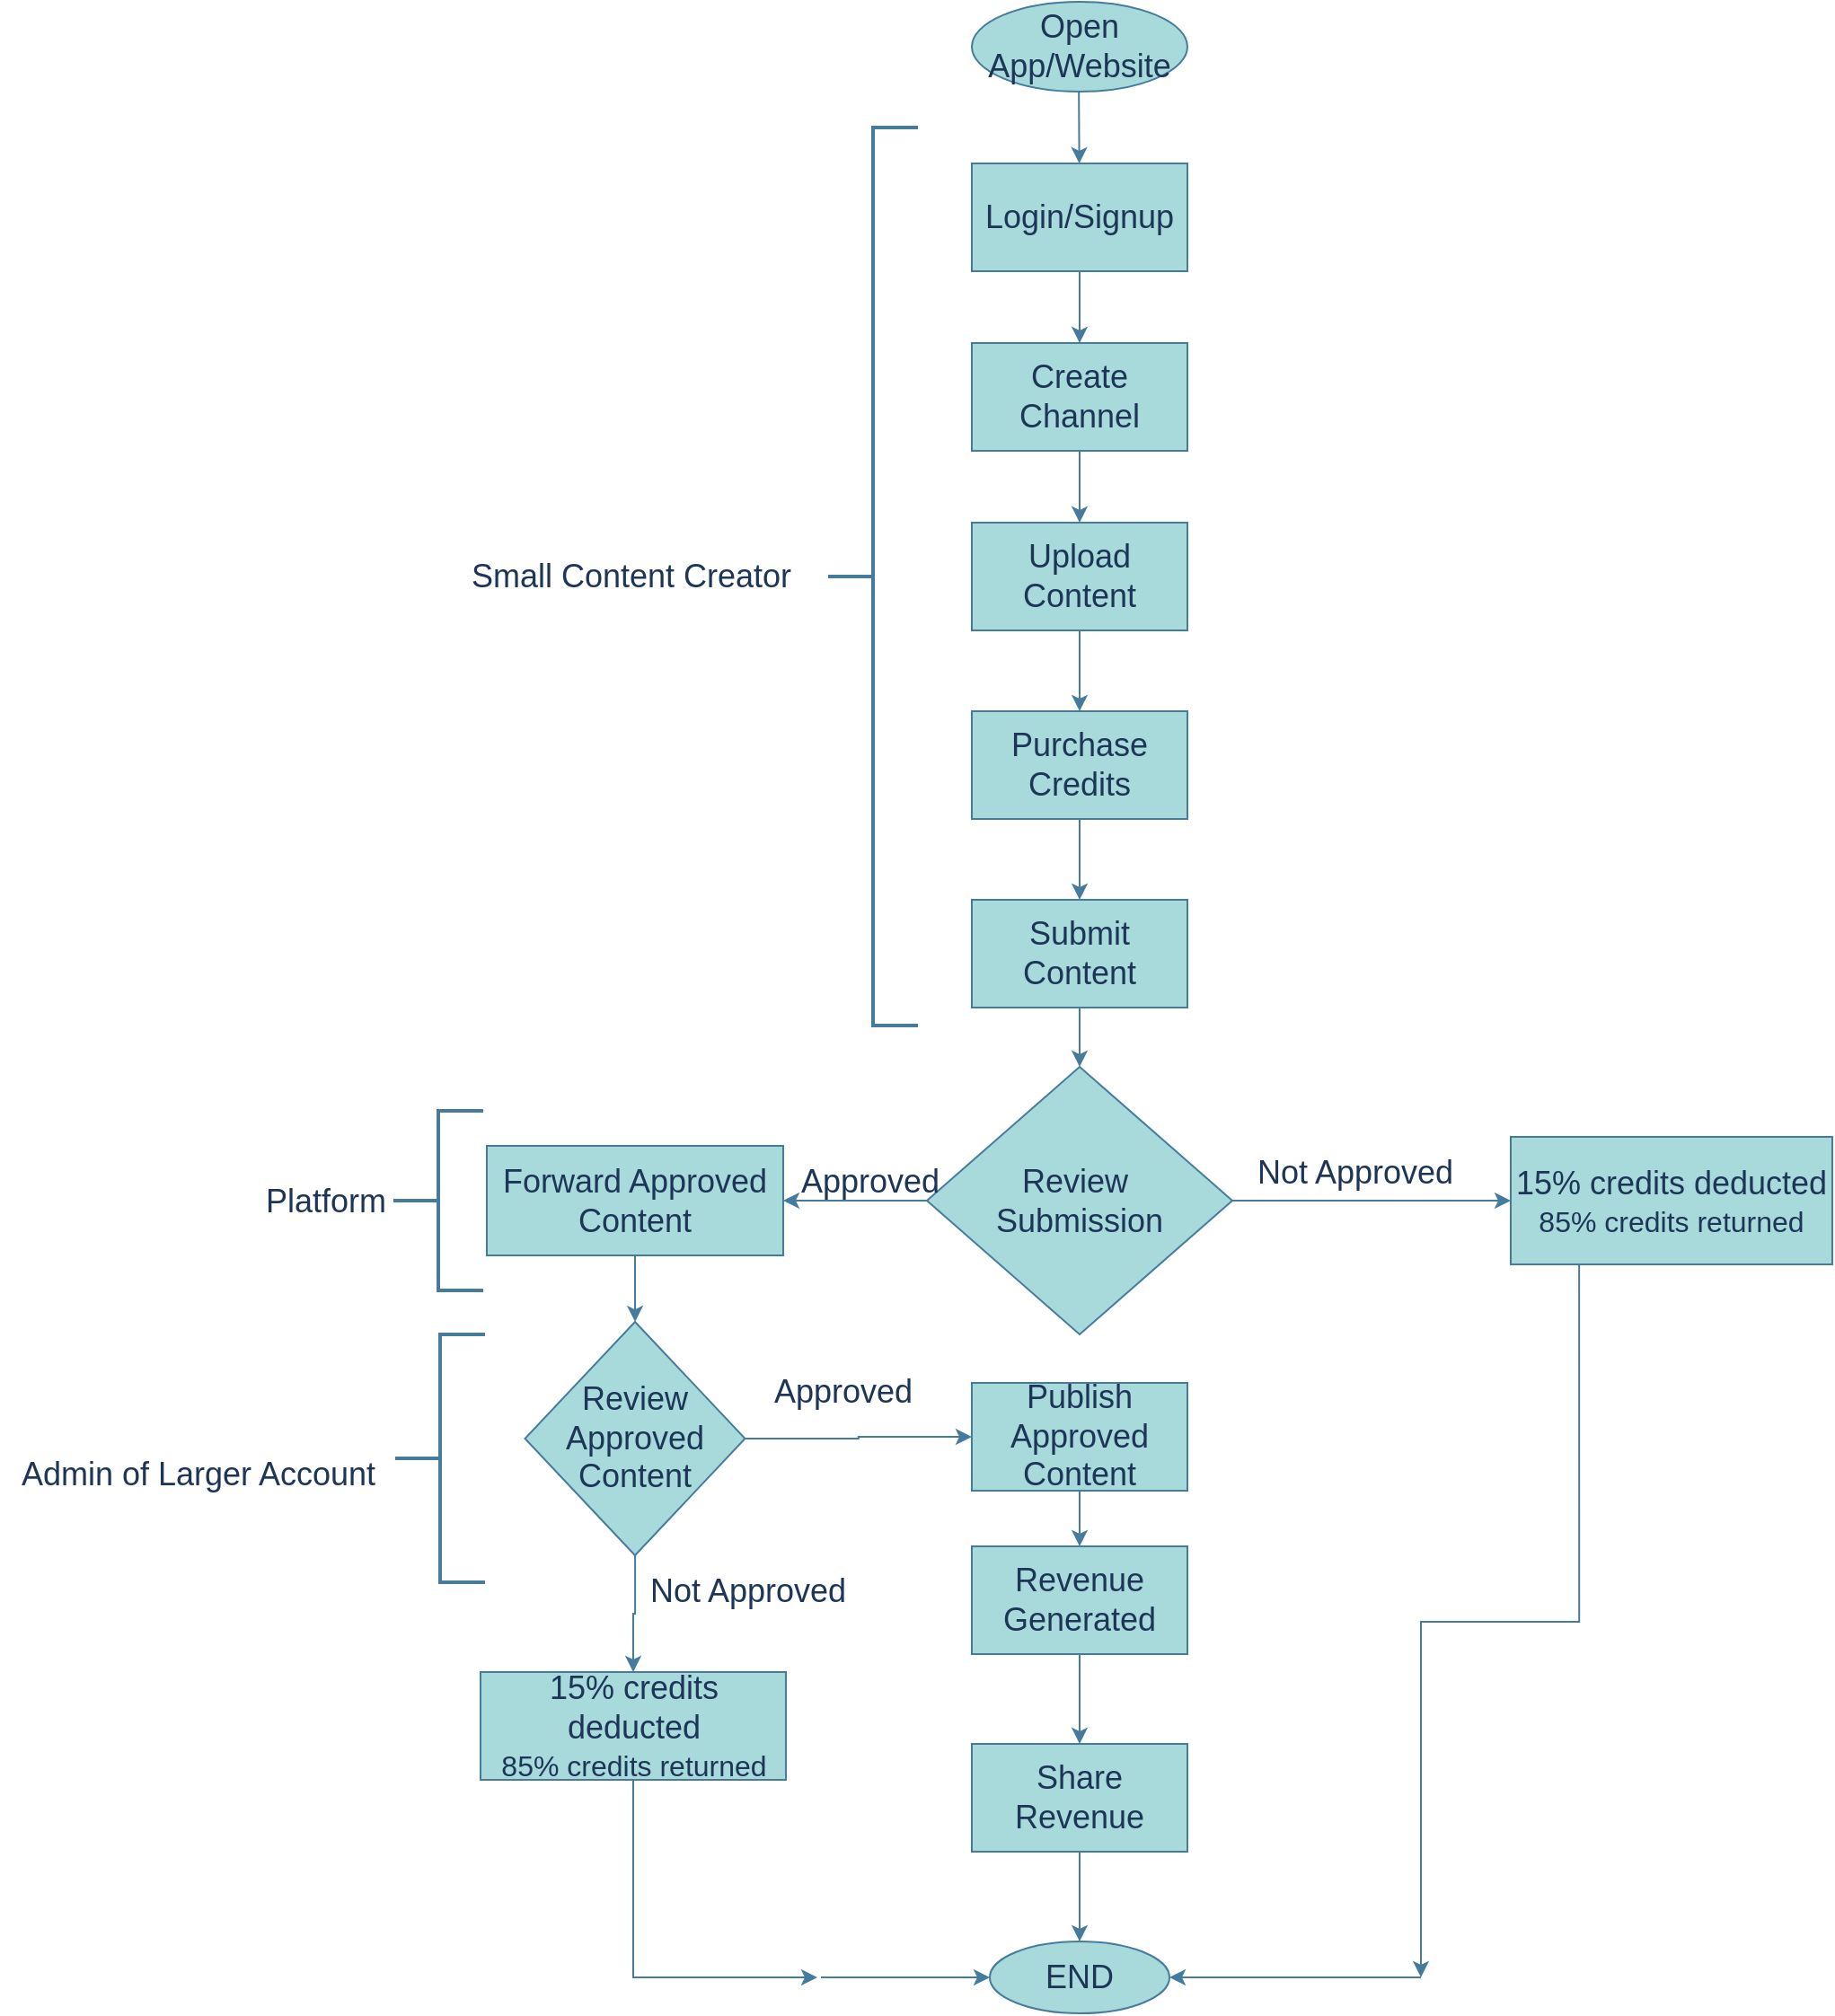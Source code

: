 <mxfile version="24.3.0" type="github">
  <diagram name="Page-1" id="zmRgylz1be5_Snv3-g14">
    <mxGraphModel dx="2577" dy="870" grid="1" gridSize="10" guides="1" tooltips="1" connect="1" arrows="1" fold="1" page="1" pageScale="1" pageWidth="827" pageHeight="1169" math="0" shadow="0">
      <root>
        <mxCell id="0" />
        <mxCell id="1" parent="0" />
        <mxCell id="VLwc3c0ygytjn2desOQL-1" value="&lt;font style=&quot;font-size: 18px;&quot;&gt;Open App/Website&lt;/font&gt;" style="ellipse;whiteSpace=wrap;html=1;labelBackgroundColor=none;fillColor=#A8DADC;strokeColor=#457B9D;fontColor=#1D3557;rounded=0;" vertex="1" parent="1">
          <mxGeometry x="340" width="120" height="50" as="geometry" />
        </mxCell>
        <mxCell id="VLwc3c0ygytjn2desOQL-2" value="" style="endArrow=classic;html=1;rounded=0;labelBackgroundColor=none;strokeColor=#457B9D;fontColor=default;" edge="1" parent="1" source="VLwc3c0ygytjn2desOQL-3">
          <mxGeometry width="50" height="50" relative="1" as="geometry">
            <mxPoint x="399.58" y="50" as="sourcePoint" />
            <mxPoint x="399.29" y="120" as="targetPoint" />
          </mxGeometry>
        </mxCell>
        <mxCell id="VLwc3c0ygytjn2desOQL-14" value="" style="edgeStyle=orthogonalEdgeStyle;rounded=0;orthogonalLoop=1;jettySize=auto;html=1;labelBackgroundColor=none;strokeColor=#457B9D;fontColor=default;" edge="1" parent="1" source="VLwc3c0ygytjn2desOQL-3" target="VLwc3c0ygytjn2desOQL-4">
          <mxGeometry relative="1" as="geometry" />
        </mxCell>
        <mxCell id="VLwc3c0ygytjn2desOQL-15" value="" style="edgeStyle=orthogonalEdgeStyle;rounded=0;orthogonalLoop=1;jettySize=auto;html=1;labelBackgroundColor=none;strokeColor=#457B9D;fontColor=default;" edge="1" parent="1" source="VLwc3c0ygytjn2desOQL-4" target="VLwc3c0ygytjn2desOQL-5">
          <mxGeometry relative="1" as="geometry" />
        </mxCell>
        <mxCell id="VLwc3c0ygytjn2desOQL-4" value="&lt;font style=&quot;font-size: 18px;&quot;&gt;Create Channel&lt;/font&gt;" style="rounded=0;whiteSpace=wrap;html=1;labelBackgroundColor=none;fillColor=#A8DADC;strokeColor=#457B9D;fontColor=#1D3557;" vertex="1" parent="1">
          <mxGeometry x="340" y="190" width="120" height="60" as="geometry" />
        </mxCell>
        <mxCell id="VLwc3c0ygytjn2desOQL-16" value="" style="edgeStyle=orthogonalEdgeStyle;rounded=0;orthogonalLoop=1;jettySize=auto;html=1;labelBackgroundColor=none;strokeColor=#457B9D;fontColor=default;" edge="1" parent="1" source="VLwc3c0ygytjn2desOQL-5" target="VLwc3c0ygytjn2desOQL-6">
          <mxGeometry relative="1" as="geometry" />
        </mxCell>
        <mxCell id="VLwc3c0ygytjn2desOQL-5" value="&lt;font style=&quot;font-size: 18px;&quot;&gt;Upload Content&lt;/font&gt;" style="rounded=0;whiteSpace=wrap;html=1;labelBackgroundColor=none;fillColor=#A8DADC;strokeColor=#457B9D;fontColor=#1D3557;" vertex="1" parent="1">
          <mxGeometry x="340" y="290" width="120" height="60" as="geometry" />
        </mxCell>
        <mxCell id="VLwc3c0ygytjn2desOQL-17" value="" style="edgeStyle=orthogonalEdgeStyle;rounded=0;orthogonalLoop=1;jettySize=auto;html=1;labelBackgroundColor=none;strokeColor=#457B9D;fontColor=default;" edge="1" parent="1" source="VLwc3c0ygytjn2desOQL-6" target="VLwc3c0ygytjn2desOQL-7">
          <mxGeometry relative="1" as="geometry" />
        </mxCell>
        <mxCell id="VLwc3c0ygytjn2desOQL-6" value="&lt;font style=&quot;font-size: 18px;&quot;&gt;Purchase Credits&lt;/font&gt;" style="rounded=0;whiteSpace=wrap;html=1;labelBackgroundColor=none;fillColor=#A8DADC;strokeColor=#457B9D;fontColor=#1D3557;" vertex="1" parent="1">
          <mxGeometry x="340" y="395" width="120" height="60" as="geometry" />
        </mxCell>
        <mxCell id="VLwc3c0ygytjn2desOQL-26" value="" style="edgeStyle=orthogonalEdgeStyle;rounded=0;orthogonalLoop=1;jettySize=auto;html=1;labelBackgroundColor=none;strokeColor=#457B9D;fontColor=default;" edge="1" parent="1" source="VLwc3c0ygytjn2desOQL-7" target="VLwc3c0ygytjn2desOQL-20">
          <mxGeometry relative="1" as="geometry" />
        </mxCell>
        <mxCell id="VLwc3c0ygytjn2desOQL-7" value="&lt;font style=&quot;font-size: 18px;&quot;&gt;Submit Content&lt;/font&gt;" style="rounded=0;whiteSpace=wrap;html=1;labelBackgroundColor=none;fillColor=#A8DADC;strokeColor=#457B9D;fontColor=#1D3557;" vertex="1" parent="1">
          <mxGeometry x="340" y="500" width="120" height="60" as="geometry" />
        </mxCell>
        <mxCell id="VLwc3c0ygytjn2desOQL-29" value="" style="edgeStyle=orthogonalEdgeStyle;rounded=0;orthogonalLoop=1;jettySize=auto;html=1;labelBackgroundColor=none;strokeColor=#457B9D;fontColor=default;" edge="1" parent="1" source="VLwc3c0ygytjn2desOQL-11" target="VLwc3c0ygytjn2desOQL-12">
          <mxGeometry relative="1" as="geometry" />
        </mxCell>
        <mxCell id="VLwc3c0ygytjn2desOQL-11" value="&lt;font style=&quot;font-size: 18px;&quot;&gt;Publish Approved Content&lt;/font&gt;" style="rounded=0;whiteSpace=wrap;html=1;labelBackgroundColor=none;fillColor=#A8DADC;strokeColor=#457B9D;fontColor=#1D3557;" vertex="1" parent="1">
          <mxGeometry x="340" y="769" width="120" height="60" as="geometry" />
        </mxCell>
        <mxCell id="VLwc3c0ygytjn2desOQL-30" value="" style="edgeStyle=orthogonalEdgeStyle;rounded=0;orthogonalLoop=1;jettySize=auto;html=1;labelBackgroundColor=none;strokeColor=#457B9D;fontColor=default;" edge="1" parent="1" source="VLwc3c0ygytjn2desOQL-12" target="VLwc3c0ygytjn2desOQL-13">
          <mxGeometry relative="1" as="geometry" />
        </mxCell>
        <mxCell id="VLwc3c0ygytjn2desOQL-12" value="&lt;font style=&quot;font-size: 18px;&quot;&gt;Revenue Generated&lt;/font&gt;" style="rounded=0;whiteSpace=wrap;html=1;labelBackgroundColor=none;fillColor=#A8DADC;strokeColor=#457B9D;fontColor=#1D3557;" vertex="1" parent="1">
          <mxGeometry x="340" y="860" width="120" height="60" as="geometry" />
        </mxCell>
        <mxCell id="VLwc3c0ygytjn2desOQL-39" value="" style="edgeStyle=orthogonalEdgeStyle;rounded=0;orthogonalLoop=1;jettySize=auto;html=1;labelBackgroundColor=none;strokeColor=#457B9D;fontColor=default;" edge="1" parent="1" source="VLwc3c0ygytjn2desOQL-13" target="VLwc3c0ygytjn2desOQL-38">
          <mxGeometry relative="1" as="geometry" />
        </mxCell>
        <mxCell id="VLwc3c0ygytjn2desOQL-13" value="&lt;font style=&quot;font-size: 18px;&quot;&gt;Share Revenue&lt;/font&gt;" style="rounded=0;whiteSpace=wrap;html=1;labelBackgroundColor=none;fillColor=#A8DADC;strokeColor=#457B9D;fontColor=#1D3557;" vertex="1" parent="1">
          <mxGeometry x="340" y="970" width="120" height="60" as="geometry" />
        </mxCell>
        <mxCell id="VLwc3c0ygytjn2desOQL-18" value="" style="strokeWidth=2;html=1;shape=mxgraph.flowchart.annotation_2;align=left;labelPosition=right;pointerEvents=1;labelBackgroundColor=none;fillColor=#A8DADC;strokeColor=#457B9D;fontColor=#1D3557;rounded=0;" vertex="1" parent="1">
          <mxGeometry x="260" y="70" width="50" height="500" as="geometry" />
        </mxCell>
        <mxCell id="VLwc3c0ygytjn2desOQL-27" value="" style="edgeStyle=orthogonalEdgeStyle;rounded=0;orthogonalLoop=1;jettySize=auto;html=1;labelBackgroundColor=none;strokeColor=#457B9D;fontColor=default;" edge="1" parent="1" source="VLwc3c0ygytjn2desOQL-19" target="VLwc3c0ygytjn2desOQL-11">
          <mxGeometry relative="1" as="geometry" />
        </mxCell>
        <mxCell id="VLwc3c0ygytjn2desOQL-42" value="" style="edgeStyle=orthogonalEdgeStyle;rounded=0;orthogonalLoop=1;jettySize=auto;html=1;labelBackgroundColor=none;strokeColor=#457B9D;fontColor=default;" edge="1" parent="1" source="VLwc3c0ygytjn2desOQL-19" target="VLwc3c0ygytjn2desOQL-40">
          <mxGeometry relative="1" as="geometry" />
        </mxCell>
        <mxCell id="VLwc3c0ygytjn2desOQL-19" value="&lt;font style=&quot;font-size: 18px;&quot;&gt;Review Approved Content&lt;/font&gt;" style="rhombus;whiteSpace=wrap;html=1;labelBackgroundColor=none;fillColor=#A8DADC;strokeColor=#457B9D;fontColor=#1D3557;rounded=0;" vertex="1" parent="1">
          <mxGeometry x="91.25" y="735" width="122.5" height="130" as="geometry" />
        </mxCell>
        <mxCell id="VLwc3c0ygytjn2desOQL-22" value="" style="edgeStyle=orthogonalEdgeStyle;rounded=0;orthogonalLoop=1;jettySize=auto;html=1;labelBackgroundColor=none;strokeColor=#457B9D;fontColor=default;" edge="1" parent="1" source="VLwc3c0ygytjn2desOQL-20" target="VLwc3c0ygytjn2desOQL-21">
          <mxGeometry relative="1" as="geometry" />
        </mxCell>
        <mxCell id="VLwc3c0ygytjn2desOQL-37" value="" style="edgeStyle=orthogonalEdgeStyle;rounded=0;orthogonalLoop=1;jettySize=auto;html=1;labelBackgroundColor=none;strokeColor=#457B9D;fontColor=default;" edge="1" parent="1" source="VLwc3c0ygytjn2desOQL-20" target="VLwc3c0ygytjn2desOQL-33">
          <mxGeometry relative="1" as="geometry" />
        </mxCell>
        <mxCell id="VLwc3c0ygytjn2desOQL-20" value="&lt;font style=&quot;font-size: 18px;&quot;&gt;Review&amp;nbsp;&lt;/font&gt;&lt;div&gt;&lt;font style=&quot;font-size: 18px;&quot;&gt;Submission&lt;/font&gt;&lt;/div&gt;" style="rhombus;whiteSpace=wrap;html=1;labelBackgroundColor=none;fillColor=#A8DADC;strokeColor=#457B9D;fontColor=#1D3557;rounded=0;" vertex="1" parent="1">
          <mxGeometry x="315" y="593" width="170" height="149" as="geometry" />
        </mxCell>
        <mxCell id="VLwc3c0ygytjn2desOQL-25" value="" style="edgeStyle=orthogonalEdgeStyle;rounded=0;orthogonalLoop=1;jettySize=auto;html=1;labelBackgroundColor=none;strokeColor=#457B9D;fontColor=default;" edge="1" parent="1" source="VLwc3c0ygytjn2desOQL-21" target="VLwc3c0ygytjn2desOQL-19">
          <mxGeometry relative="1" as="geometry" />
        </mxCell>
        <mxCell id="VLwc3c0ygytjn2desOQL-21" value="&lt;font style=&quot;font-size: 18px;&quot;&gt;Forward Approved Content&lt;/font&gt;" style="rounded=0;whiteSpace=wrap;html=1;labelBackgroundColor=none;fillColor=#A8DADC;strokeColor=#457B9D;fontColor=#1D3557;" vertex="1" parent="1">
          <mxGeometry x="70" y="637" width="165" height="61" as="geometry" />
        </mxCell>
        <mxCell id="VLwc3c0ygytjn2desOQL-28" style="edgeStyle=orthogonalEdgeStyle;rounded=0;orthogonalLoop=1;jettySize=auto;html=1;exitX=0.5;exitY=1;exitDx=0;exitDy=0;labelBackgroundColor=none;strokeColor=#457B9D;fontColor=default;" edge="1" parent="1" source="VLwc3c0ygytjn2desOQL-13" target="VLwc3c0ygytjn2desOQL-13">
          <mxGeometry relative="1" as="geometry" />
        </mxCell>
        <mxCell id="VLwc3c0ygytjn2desOQL-47" style="edgeStyle=orthogonalEdgeStyle;rounded=0;orthogonalLoop=1;jettySize=auto;html=1;exitX=0.5;exitY=1;exitDx=0;exitDy=0;labelBackgroundColor=none;strokeColor=#457B9D;fontColor=default;" edge="1" parent="1">
          <mxGeometry relative="1" as="geometry">
            <mxPoint x="589.999" y="1100.0" as="targetPoint" />
            <mxPoint x="678.07" y="703" as="sourcePoint" />
            <Array as="points">
              <mxPoint x="677.57" y="902" />
              <mxPoint x="589.57" y="902" />
            </Array>
          </mxGeometry>
        </mxCell>
        <mxCell id="VLwc3c0ygytjn2desOQL-33" value="&lt;font style=&quot;font-size: 18px;&quot;&gt;15% credits deducted&lt;/font&gt;&lt;div&gt;&lt;font size=&quot;3&quot;&gt;85% credits returned&lt;/font&gt;&lt;/div&gt;" style="rounded=0;whiteSpace=wrap;html=1;labelBackgroundColor=none;fillColor=#A8DADC;strokeColor=#457B9D;fontColor=#1D3557;" vertex="1" parent="1">
          <mxGeometry x="640" y="632" width="179" height="71" as="geometry" />
        </mxCell>
        <mxCell id="VLwc3c0ygytjn2desOQL-34" value="&lt;font style=&quot;font-size: 18px;&quot;&gt;Approved&lt;/font&gt;" style="text;html=1;align=center;verticalAlign=middle;resizable=0;points=[];autosize=1;strokeColor=none;fillColor=none;labelBackgroundColor=none;fontColor=#1D3557;rounded=0;" vertex="1" parent="1">
          <mxGeometry x="233" y="637" width="100" height="40" as="geometry" />
        </mxCell>
        <mxCell id="VLwc3c0ygytjn2desOQL-35" value="&lt;font style=&quot;font-size: 18px;&quot;&gt;Not Approved&lt;/font&gt;" style="text;html=1;align=center;verticalAlign=middle;resizable=0;points=[];autosize=1;strokeColor=none;fillColor=none;labelBackgroundColor=none;fontColor=#1D3557;rounded=0;" vertex="1" parent="1">
          <mxGeometry x="488" y="632" width="130" height="40" as="geometry" />
        </mxCell>
        <mxCell id="VLwc3c0ygytjn2desOQL-38" value="&lt;font style=&quot;font-size: 18px;&quot;&gt;END&lt;/font&gt;" style="ellipse;whiteSpace=wrap;html=1;labelBackgroundColor=none;fillColor=#A8DADC;strokeColor=#457B9D;fontColor=#1D3557;rounded=0;" vertex="1" parent="1">
          <mxGeometry x="350" y="1080" width="100" height="40" as="geometry" />
        </mxCell>
        <mxCell id="VLwc3c0ygytjn2desOQL-43" style="edgeStyle=orthogonalEdgeStyle;rounded=0;orthogonalLoop=1;jettySize=auto;html=1;exitX=0.5;exitY=1;exitDx=0;exitDy=0;labelBackgroundColor=none;strokeColor=#457B9D;fontColor=default;" edge="1" parent="1" source="VLwc3c0ygytjn2desOQL-40">
          <mxGeometry relative="1" as="geometry">
            <mxPoint x="254" y="1100" as="targetPoint" />
            <Array as="points">
              <mxPoint x="152" y="1100" />
            </Array>
          </mxGeometry>
        </mxCell>
        <mxCell id="VLwc3c0ygytjn2desOQL-40" value="&lt;font style=&quot;font-size: 18px;&quot;&gt;15% credits deducted&lt;/font&gt;&lt;div&gt;&lt;font size=&quot;3&quot;&gt;85% credits returned&lt;/font&gt;&lt;/div&gt;" style="rounded=0;whiteSpace=wrap;html=1;labelBackgroundColor=none;fillColor=#A8DADC;strokeColor=#457B9D;fontColor=#1D3557;" vertex="1" parent="1">
          <mxGeometry x="66.5" y="930" width="170" height="60" as="geometry" />
        </mxCell>
        <mxCell id="VLwc3c0ygytjn2desOQL-41" value="&lt;font style=&quot;font-size: 18px;&quot;&gt;Approved&lt;/font&gt;" style="text;html=1;align=center;verticalAlign=middle;resizable=0;points=[];autosize=1;strokeColor=none;fillColor=none;labelBackgroundColor=none;fontColor=#1D3557;rounded=0;" vertex="1" parent="1">
          <mxGeometry x="218" y="754" width="100" height="40" as="geometry" />
        </mxCell>
        <mxCell id="VLwc3c0ygytjn2desOQL-46" value="" style="endArrow=classic;html=1;rounded=0;entryX=0;entryY=0.5;entryDx=0;entryDy=0;labelBackgroundColor=none;strokeColor=#457B9D;fontColor=default;" edge="1" parent="1" target="VLwc3c0ygytjn2desOQL-38">
          <mxGeometry width="50" height="50" relative="1" as="geometry">
            <mxPoint x="256" y="1100" as="sourcePoint" />
            <mxPoint x="306" y="1050" as="targetPoint" />
          </mxGeometry>
        </mxCell>
        <mxCell id="VLwc3c0ygytjn2desOQL-48" value="" style="endArrow=classic;html=1;rounded=0;entryX=1;entryY=0.5;entryDx=0;entryDy=0;labelBackgroundColor=none;strokeColor=#457B9D;fontColor=default;" edge="1" parent="1" target="VLwc3c0ygytjn2desOQL-38">
          <mxGeometry width="50" height="50" relative="1" as="geometry">
            <mxPoint x="590" y="1100" as="sourcePoint" />
            <mxPoint x="640" y="1050" as="targetPoint" />
          </mxGeometry>
        </mxCell>
        <mxCell id="VLwc3c0ygytjn2desOQL-49" value="&lt;font style=&quot;font-size: 18px;&quot;&gt;Not Approved&lt;/font&gt;" style="text;html=1;align=center;verticalAlign=middle;resizable=0;points=[];autosize=1;strokeColor=none;fillColor=none;labelBackgroundColor=none;fontColor=#1D3557;rounded=0;" vertex="1" parent="1">
          <mxGeometry x="150" y="865" width="130" height="40" as="geometry" />
        </mxCell>
        <mxCell id="VLwc3c0ygytjn2desOQL-50" value="" style="endArrow=classic;html=1;rounded=0;labelBackgroundColor=none;strokeColor=#457B9D;fontColor=default;" edge="1" parent="1" target="VLwc3c0ygytjn2desOQL-3">
          <mxGeometry width="50" height="50" relative="1" as="geometry">
            <mxPoint x="399.58" y="50" as="sourcePoint" />
            <mxPoint x="399.29" y="120" as="targetPoint" />
          </mxGeometry>
        </mxCell>
        <mxCell id="VLwc3c0ygytjn2desOQL-3" value="&lt;font style=&quot;font-size: 18px;&quot;&gt;Login/Signup&lt;/font&gt;" style="rounded=0;whiteSpace=wrap;html=1;labelBackgroundColor=none;fillColor=#A8DADC;strokeColor=#457B9D;fontColor=#1D3557;" vertex="1" parent="1">
          <mxGeometry x="340" y="90" width="120" height="60" as="geometry" />
        </mxCell>
        <mxCell id="VLwc3c0ygytjn2desOQL-52" value="&lt;font style=&quot;font-size: 18px;&quot;&gt;Small Content Creator&lt;/font&gt;" style="text;html=1;align=center;verticalAlign=middle;resizable=0;points=[];autosize=1;strokeColor=none;fillColor=none;labelBackgroundColor=none;fontColor=#1D3557;rounded=0;" vertex="1" parent="1">
          <mxGeometry x="50" y="300" width="200" height="40" as="geometry" />
        </mxCell>
        <mxCell id="VLwc3c0ygytjn2desOQL-53" value="" style="strokeWidth=2;html=1;shape=mxgraph.flowchart.annotation_2;align=left;labelPosition=right;pointerEvents=1;labelBackgroundColor=none;fillColor=#A8DADC;strokeColor=#457B9D;fontColor=#1D3557;rounded=0;" vertex="1" parent="1">
          <mxGeometry x="18" y="617.5" width="50" height="100" as="geometry" />
        </mxCell>
        <mxCell id="VLwc3c0ygytjn2desOQL-54" value="&lt;font style=&quot;font-size: 18px;&quot;&gt;Platform&lt;/font&gt;" style="text;html=1;align=center;verticalAlign=middle;resizable=0;points=[];autosize=1;strokeColor=none;fillColor=none;labelBackgroundColor=none;fontColor=#1D3557;rounded=0;" vertex="1" parent="1">
          <mxGeometry x="-64.75" y="647.5" width="90" height="40" as="geometry" />
        </mxCell>
        <mxCell id="VLwc3c0ygytjn2desOQL-55" value="" style="strokeWidth=2;html=1;shape=mxgraph.flowchart.annotation_2;align=left;labelPosition=right;pointerEvents=1;labelBackgroundColor=none;fillColor=#A8DADC;strokeColor=#457B9D;fontColor=#1D3557;rounded=0;" vertex="1" parent="1">
          <mxGeometry x="19" y="742" width="50" height="138" as="geometry" />
        </mxCell>
        <mxCell id="VLwc3c0ygytjn2desOQL-56" value="&lt;font style=&quot;font-size: 18px;&quot;&gt;Admin of Larger Account&lt;/font&gt;" style="text;html=1;align=center;verticalAlign=middle;resizable=0;points=[];autosize=1;strokeColor=none;fillColor=none;labelBackgroundColor=none;fontColor=#1D3557;rounded=0;" vertex="1" parent="1">
          <mxGeometry x="-201" y="800" width="220" height="40" as="geometry" />
        </mxCell>
      </root>
    </mxGraphModel>
  </diagram>
</mxfile>
